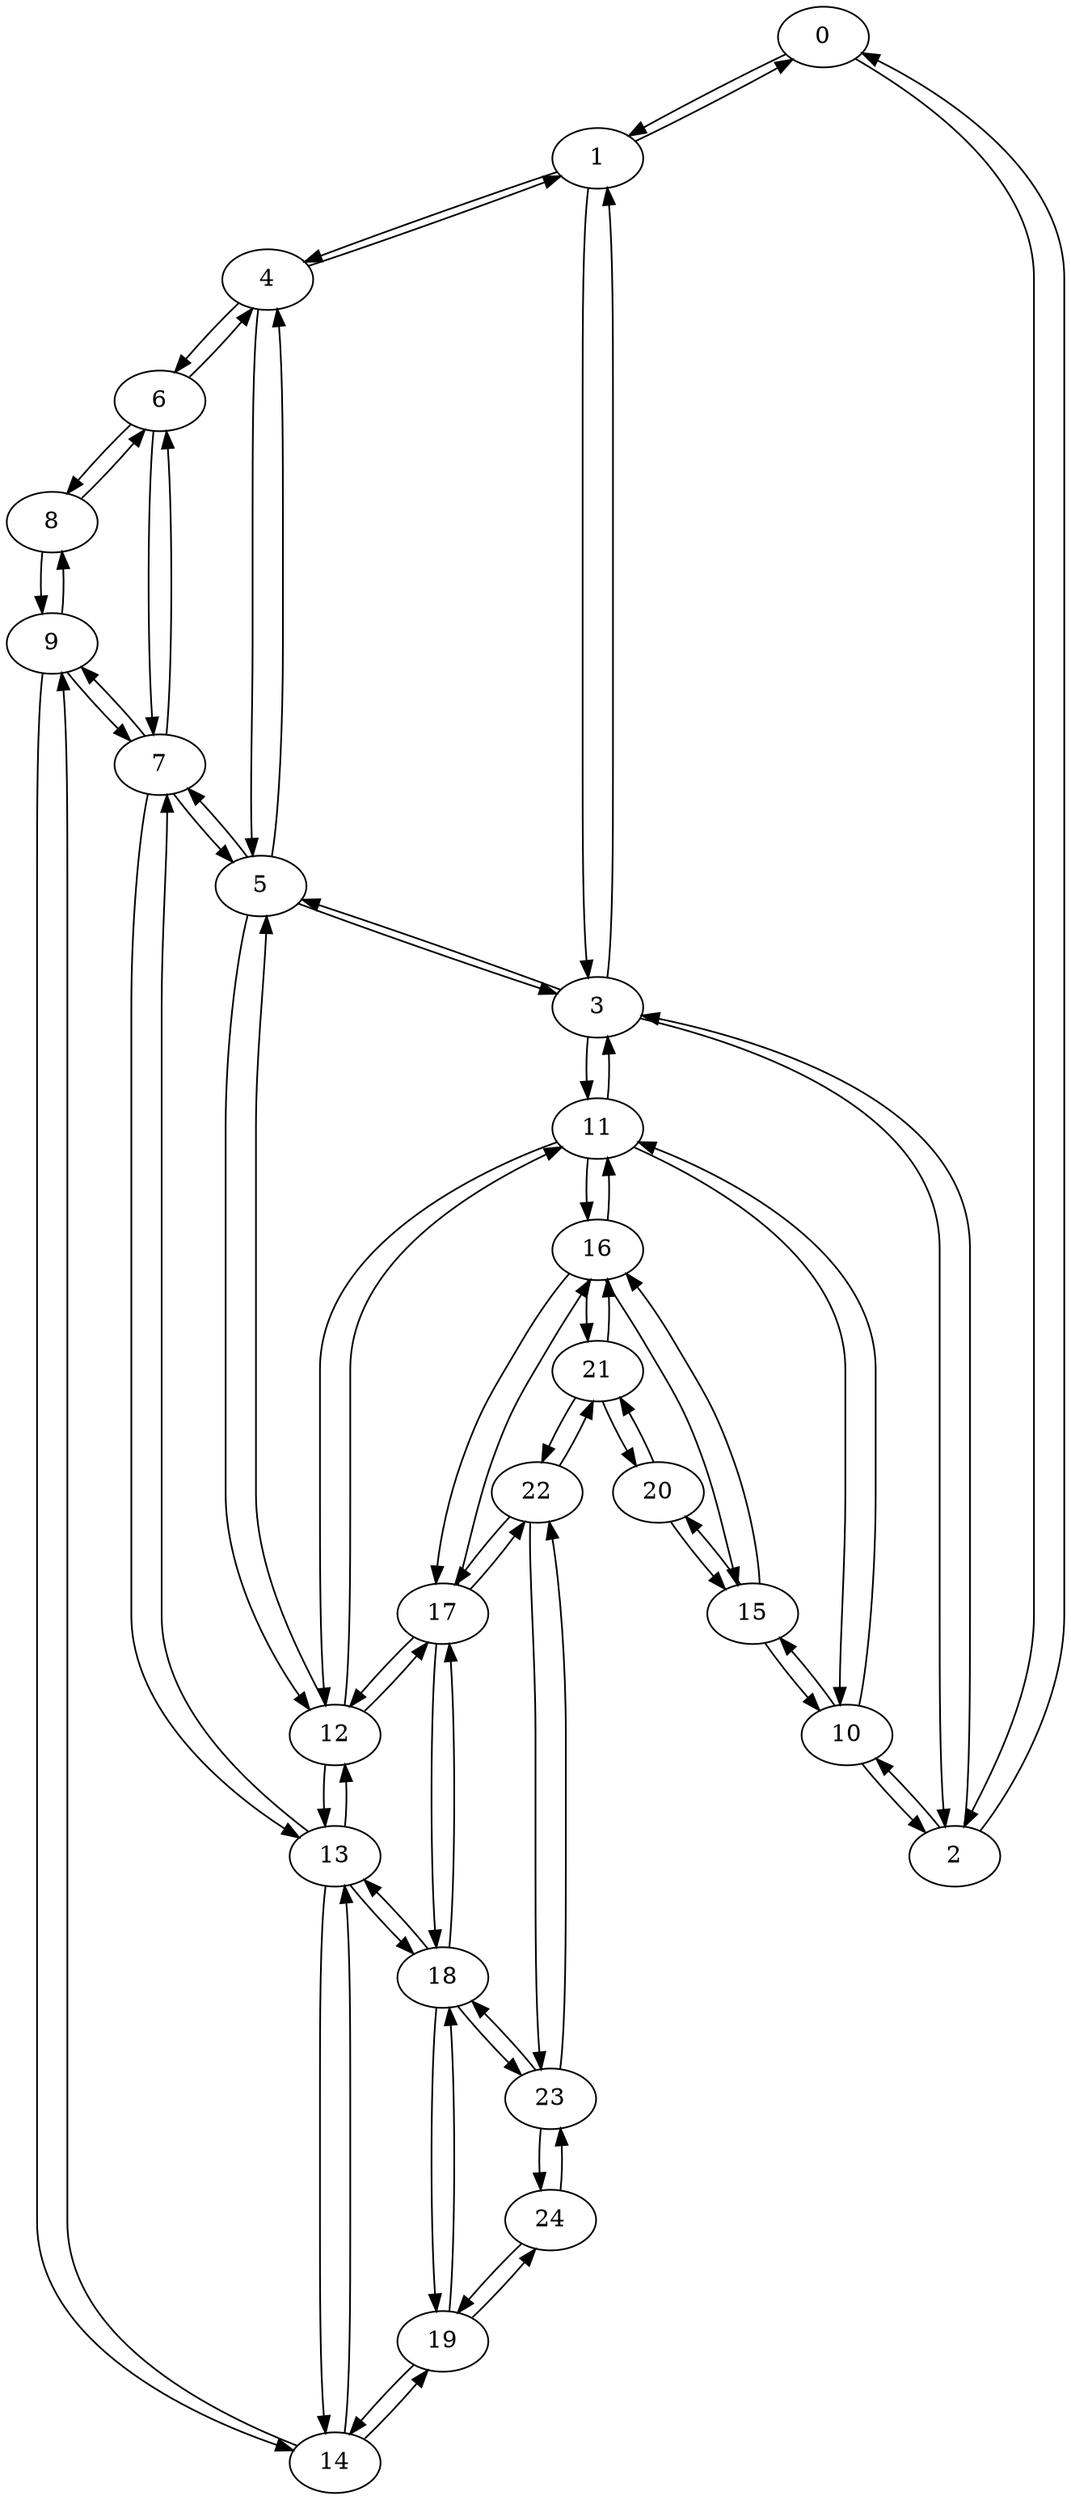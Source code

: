 digraph G 
 {0;
1;
2;
3;
4;
5;
6;
7;
8;
9;
10;
11;
12;
13;
14;
15;
16;
17;
18;
19;
20;
21;
22;
23;
24;
0->1;
1->0;
0->2;
2->0;
1->3;
3->1
1->4;
4->1;
4->5;
5->4
4->6;
6->4;
6->7;
7->6
6->8;
8->6;
8->9;
9->8;
2->10;
10->2;
2->3;
3->2;
3->11;
11->3;
3->5;
5->3;
5->12;
12->5;
5->7;
7->5;
7->13;
13->7;
7->9;
9->7;
9->14;
14->9;
10->15;
15->10;
10->11;
11->10;
11->16;
16->11;
11->12;
12->11;
12->17;
17->12;
12->13;
13->12;
13->18;
18->13;
13->14;
14->13;
14->19;
19->14;
15->20;
20->15;
15->16;
16->15;
16->21;
21->16;
16->17;
17->16;
17->22;
22->17;
17->18;
18->17;
18->23;
23->18;
18->19;
19->18;
19->24;
24->19;
20->21;
21->20;
21->22;
22->21;
22->23;
23->22;
23->24;
24->23;
}